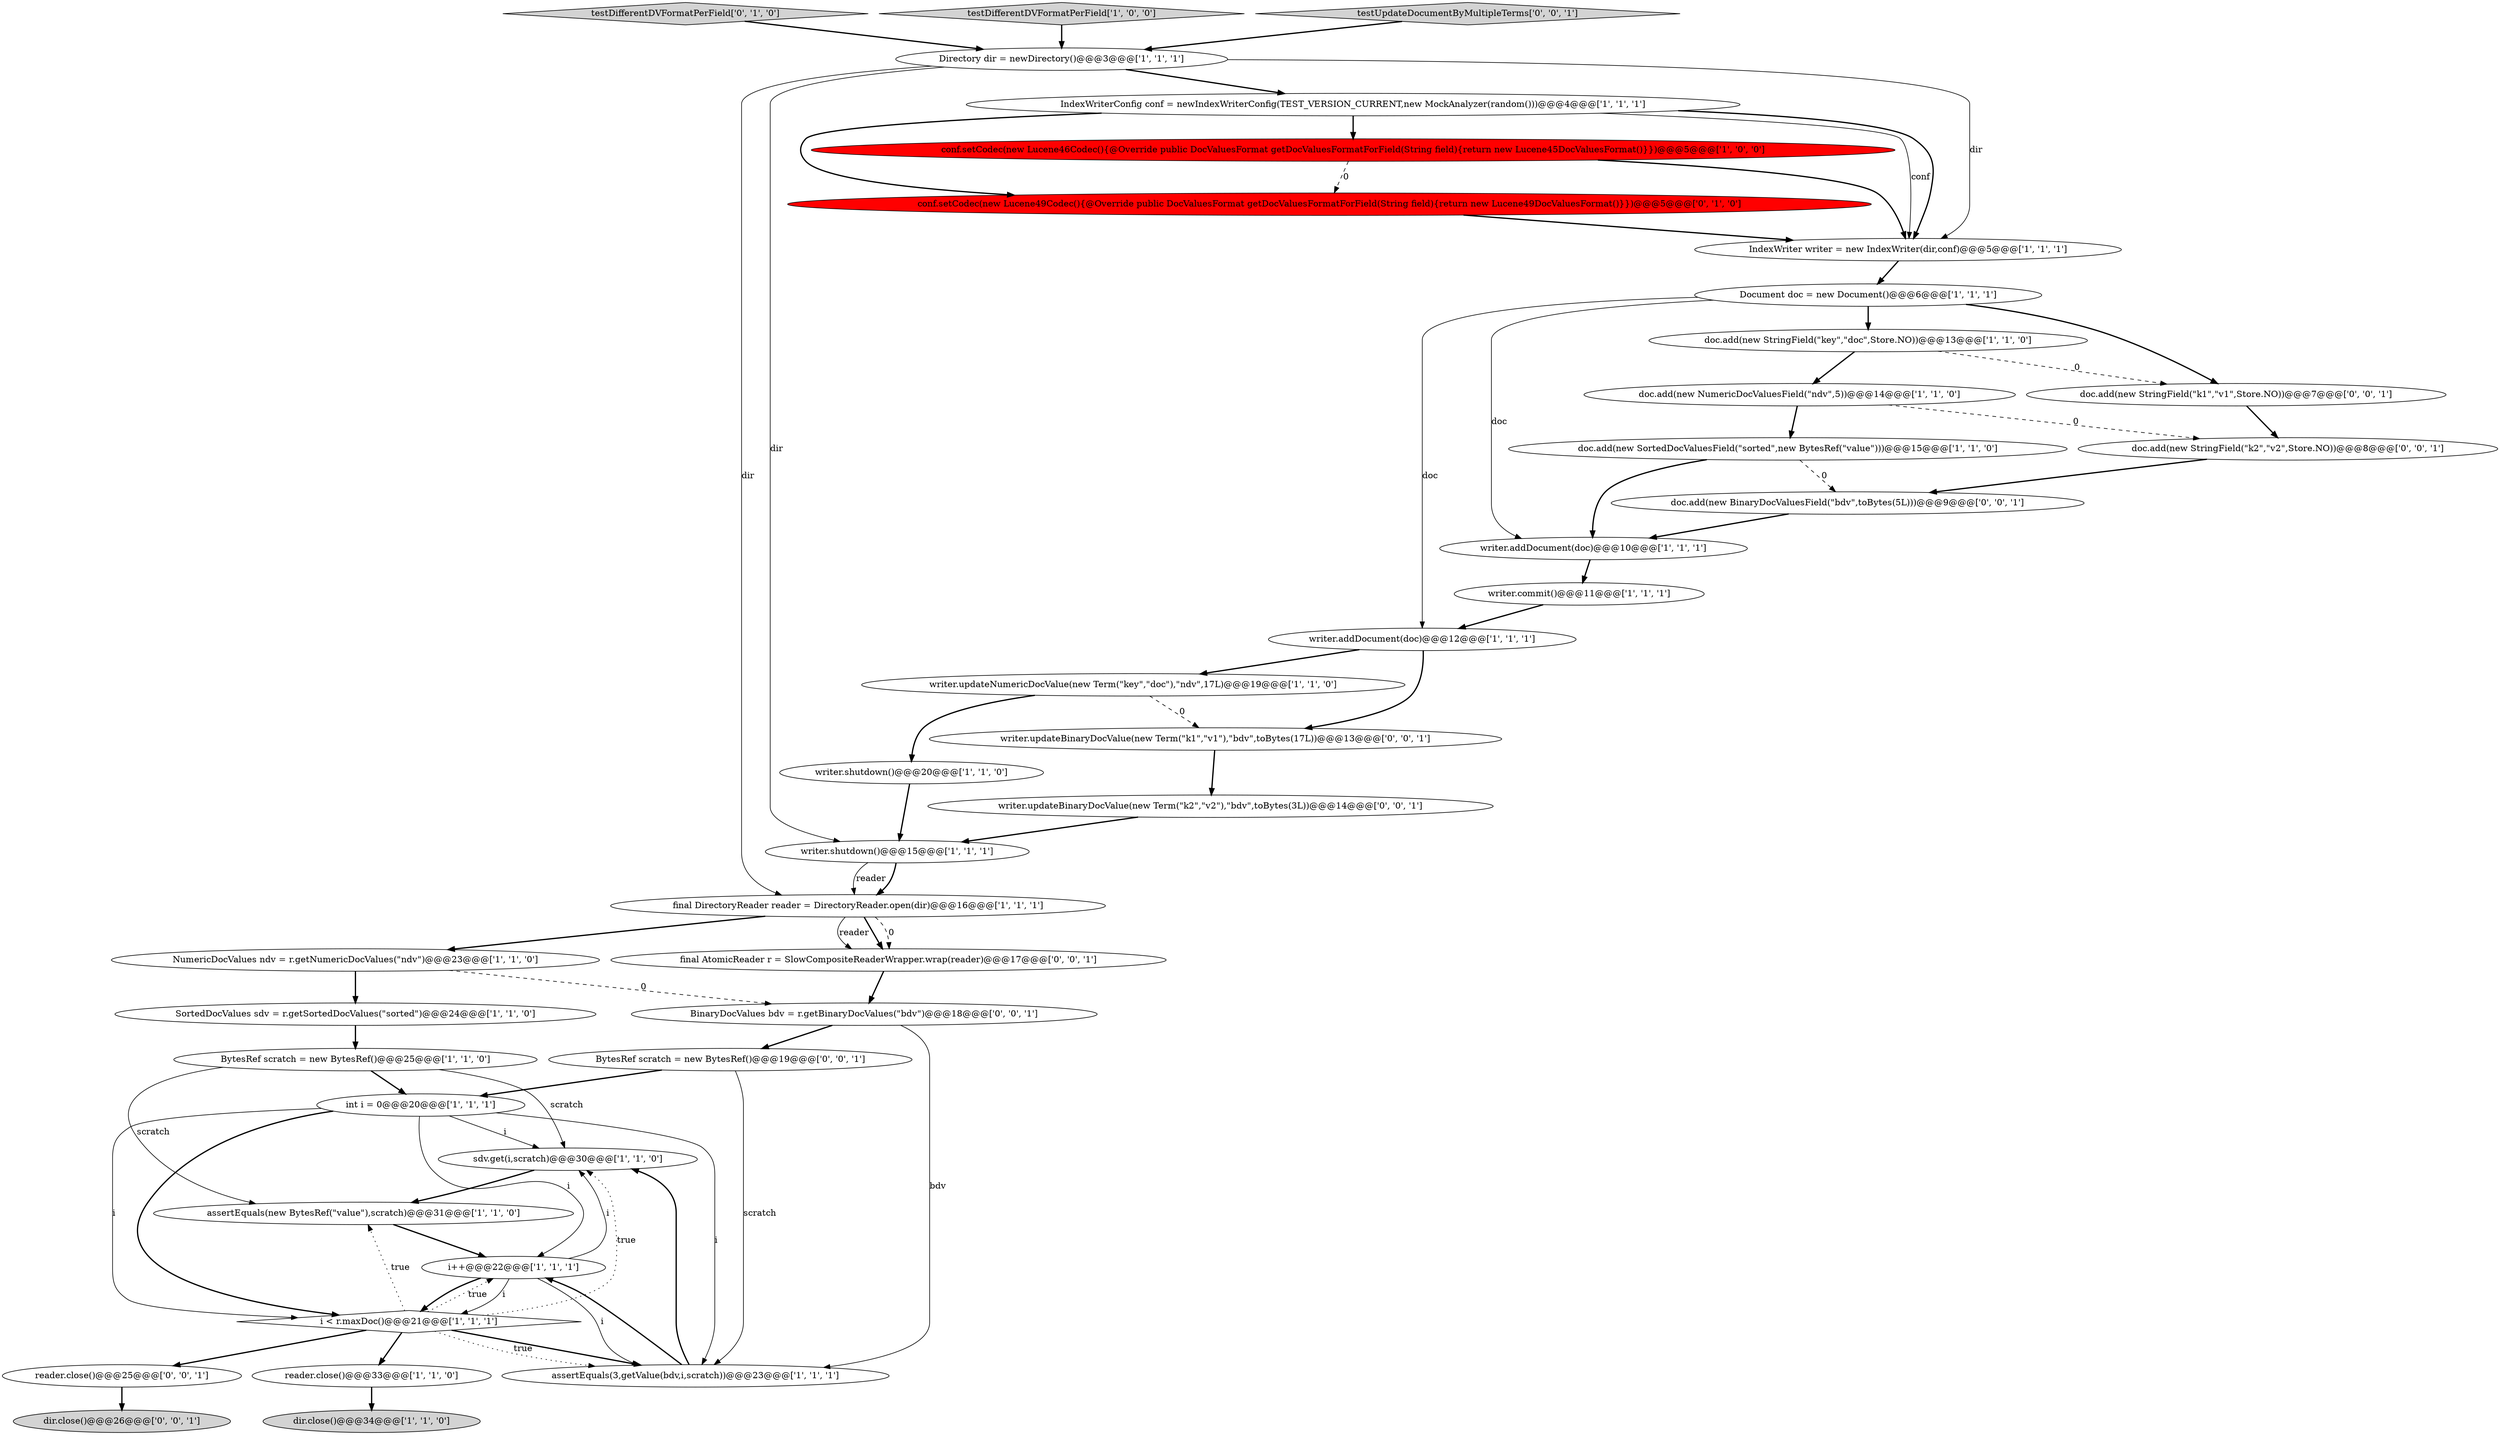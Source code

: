 digraph {
20 [style = filled, label = "IndexWriter writer = new IndexWriter(dir,conf)@@@5@@@['1', '1', '1']", fillcolor = white, shape = ellipse image = "AAA0AAABBB1BBB"];
31 [style = filled, label = "writer.updateBinaryDocValue(new Term(\"k2\",\"v2\"),\"bdv\",toBytes(3L))@@@14@@@['0', '0', '1']", fillcolor = white, shape = ellipse image = "AAA0AAABBB3BBB"];
18 [style = filled, label = "doc.add(new StringField(\"key\",\"doc\",Store.NO))@@@13@@@['1', '1', '0']", fillcolor = white, shape = ellipse image = "AAA0AAABBB1BBB"];
16 [style = filled, label = "writer.addDocument(doc)@@@10@@@['1', '1', '1']", fillcolor = white, shape = ellipse image = "AAA0AAABBB1BBB"];
3 [style = filled, label = "final DirectoryReader reader = DirectoryReader.open(dir)@@@16@@@['1', '1', '1']", fillcolor = white, shape = ellipse image = "AAA0AAABBB1BBB"];
28 [style = filled, label = "testDifferentDVFormatPerField['0', '1', '0']", fillcolor = lightgray, shape = diamond image = "AAA0AAABBB2BBB"];
23 [style = filled, label = "i < r.maxDoc()@@@21@@@['1', '1', '1']", fillcolor = white, shape = diamond image = "AAA0AAABBB1BBB"];
24 [style = filled, label = "i++@@@22@@@['1', '1', '1']", fillcolor = white, shape = ellipse image = "AAA0AAABBB1BBB"];
4 [style = filled, label = "doc.add(new NumericDocValuesField(\"ndv\",5))@@@14@@@['1', '1', '0']", fillcolor = white, shape = ellipse image = "AAA0AAABBB1BBB"];
36 [style = filled, label = "doc.add(new StringField(\"k2\",\"v2\",Store.NO))@@@8@@@['0', '0', '1']", fillcolor = white, shape = ellipse image = "AAA0AAABBB3BBB"];
22 [style = filled, label = "writer.addDocument(doc)@@@12@@@['1', '1', '1']", fillcolor = white, shape = ellipse image = "AAA0AAABBB1BBB"];
27 [style = filled, label = "conf.setCodec(new Lucene49Codec(){@Override public DocValuesFormat getDocValuesFormatForField(String field){return new Lucene49DocValuesFormat()}})@@@5@@@['0', '1', '0']", fillcolor = red, shape = ellipse image = "AAA1AAABBB2BBB"];
26 [style = filled, label = "Directory dir = newDirectory()@@@3@@@['1', '1', '1']", fillcolor = white, shape = ellipse image = "AAA0AAABBB1BBB"];
13 [style = filled, label = "writer.commit()@@@11@@@['1', '1', '1']", fillcolor = white, shape = ellipse image = "AAA0AAABBB1BBB"];
14 [style = filled, label = "BytesRef scratch = new BytesRef()@@@25@@@['1', '1', '0']", fillcolor = white, shape = ellipse image = "AAA0AAABBB1BBB"];
11 [style = filled, label = "assertEquals(3,getValue(bdv,i,scratch))@@@23@@@['1', '1', '1']", fillcolor = white, shape = ellipse image = "AAA0AAABBB1BBB"];
15 [style = filled, label = "doc.add(new SortedDocValuesField(\"sorted\",new BytesRef(\"value\")))@@@15@@@['1', '1', '0']", fillcolor = white, shape = ellipse image = "AAA0AAABBB1BBB"];
33 [style = filled, label = "dir.close()@@@26@@@['0', '0', '1']", fillcolor = lightgray, shape = ellipse image = "AAA0AAABBB3BBB"];
39 [style = filled, label = "BytesRef scratch = new BytesRef()@@@19@@@['0', '0', '1']", fillcolor = white, shape = ellipse image = "AAA0AAABBB3BBB"];
9 [style = filled, label = "SortedDocValues sdv = r.getSortedDocValues(\"sorted\")@@@24@@@['1', '1', '0']", fillcolor = white, shape = ellipse image = "AAA0AAABBB1BBB"];
1 [style = filled, label = "conf.setCodec(new Lucene46Codec(){@Override public DocValuesFormat getDocValuesFormatForField(String field){return new Lucene45DocValuesFormat()}})@@@5@@@['1', '0', '0']", fillcolor = red, shape = ellipse image = "AAA1AAABBB1BBB"];
10 [style = filled, label = "writer.shutdown()@@@20@@@['1', '1', '0']", fillcolor = white, shape = ellipse image = "AAA0AAABBB1BBB"];
17 [style = filled, label = "sdv.get(i,scratch)@@@30@@@['1', '1', '0']", fillcolor = white, shape = ellipse image = "AAA0AAABBB1BBB"];
37 [style = filled, label = "BinaryDocValues bdv = r.getBinaryDocValues(\"bdv\")@@@18@@@['0', '0', '1']", fillcolor = white, shape = ellipse image = "AAA0AAABBB3BBB"];
32 [style = filled, label = "doc.add(new BinaryDocValuesField(\"bdv\",toBytes(5L)))@@@9@@@['0', '0', '1']", fillcolor = white, shape = ellipse image = "AAA0AAABBB3BBB"];
38 [style = filled, label = "writer.updateBinaryDocValue(new Term(\"k1\",\"v1\"),\"bdv\",toBytes(17L))@@@13@@@['0', '0', '1']", fillcolor = white, shape = ellipse image = "AAA0AAABBB3BBB"];
25 [style = filled, label = "testDifferentDVFormatPerField['1', '0', '0']", fillcolor = lightgray, shape = diamond image = "AAA0AAABBB1BBB"];
8 [style = filled, label = "writer.updateNumericDocValue(new Term(\"key\",\"doc\"),\"ndv\",17L)@@@19@@@['1', '1', '0']", fillcolor = white, shape = ellipse image = "AAA0AAABBB1BBB"];
30 [style = filled, label = "reader.close()@@@25@@@['0', '0', '1']", fillcolor = white, shape = ellipse image = "AAA0AAABBB3BBB"];
12 [style = filled, label = "dir.close()@@@34@@@['1', '1', '0']", fillcolor = lightgray, shape = ellipse image = "AAA0AAABBB1BBB"];
35 [style = filled, label = "testUpdateDocumentByMultipleTerms['0', '0', '1']", fillcolor = lightgray, shape = diamond image = "AAA0AAABBB3BBB"];
0 [style = filled, label = "IndexWriterConfig conf = newIndexWriterConfig(TEST_VERSION_CURRENT,new MockAnalyzer(random()))@@@4@@@['1', '1', '1']", fillcolor = white, shape = ellipse image = "AAA0AAABBB1BBB"];
2 [style = filled, label = "writer.shutdown()@@@15@@@['1', '1', '1']", fillcolor = white, shape = ellipse image = "AAA0AAABBB1BBB"];
21 [style = filled, label = "assertEquals(new BytesRef(\"value\"),scratch)@@@31@@@['1', '1', '0']", fillcolor = white, shape = ellipse image = "AAA0AAABBB1BBB"];
19 [style = filled, label = "Document doc = new Document()@@@6@@@['1', '1', '1']", fillcolor = white, shape = ellipse image = "AAA0AAABBB1BBB"];
6 [style = filled, label = "NumericDocValues ndv = r.getNumericDocValues(\"ndv\")@@@23@@@['1', '1', '0']", fillcolor = white, shape = ellipse image = "AAA0AAABBB1BBB"];
5 [style = filled, label = "int i = 0@@@20@@@['1', '1', '1']", fillcolor = white, shape = ellipse image = "AAA0AAABBB1BBB"];
7 [style = filled, label = "reader.close()@@@33@@@['1', '1', '0']", fillcolor = white, shape = ellipse image = "AAA0AAABBB1BBB"];
29 [style = filled, label = "final AtomicReader r = SlowCompositeReaderWrapper.wrap(reader)@@@17@@@['0', '0', '1']", fillcolor = white, shape = ellipse image = "AAA0AAABBB3BBB"];
34 [style = filled, label = "doc.add(new StringField(\"k1\",\"v1\",Store.NO))@@@7@@@['0', '0', '1']", fillcolor = white, shape = ellipse image = "AAA0AAABBB3BBB"];
3->29 [style = dashed, label="0"];
5->23 [style = solid, label="i"];
8->10 [style = bold, label=""];
19->34 [style = bold, label=""];
16->13 [style = bold, label=""];
19->18 [style = bold, label=""];
23->30 [style = bold, label=""];
30->33 [style = bold, label=""];
5->23 [style = bold, label=""];
14->21 [style = solid, label="scratch"];
7->12 [style = bold, label=""];
39->5 [style = bold, label=""];
0->27 [style = bold, label=""];
24->11 [style = solid, label="i"];
1->27 [style = dashed, label="0"];
2->3 [style = bold, label=""];
39->11 [style = solid, label="scratch"];
4->15 [style = bold, label=""];
23->21 [style = dotted, label="true"];
19->22 [style = solid, label="doc"];
1->20 [style = bold, label=""];
15->32 [style = dashed, label="0"];
3->6 [style = bold, label=""];
28->26 [style = bold, label=""];
36->32 [style = bold, label=""];
31->2 [style = bold, label=""];
21->24 [style = bold, label=""];
3->29 [style = solid, label="reader"];
29->37 [style = bold, label=""];
38->31 [style = bold, label=""];
5->11 [style = solid, label="i"];
32->16 [style = bold, label=""];
15->16 [style = bold, label=""];
11->24 [style = bold, label=""];
6->37 [style = dashed, label="0"];
37->11 [style = solid, label="bdv"];
26->3 [style = solid, label="dir"];
5->17 [style = solid, label="i"];
26->20 [style = solid, label="dir"];
22->8 [style = bold, label=""];
18->34 [style = dashed, label="0"];
2->3 [style = solid, label="reader"];
22->38 [style = bold, label=""];
26->0 [style = bold, label=""];
14->17 [style = solid, label="scratch"];
18->4 [style = bold, label=""];
4->36 [style = dashed, label="0"];
8->38 [style = dashed, label="0"];
0->1 [style = bold, label=""];
0->20 [style = solid, label="conf"];
34->36 [style = bold, label=""];
25->26 [style = bold, label=""];
9->14 [style = bold, label=""];
19->16 [style = solid, label="doc"];
11->17 [style = bold, label=""];
5->24 [style = solid, label="i"];
0->20 [style = bold, label=""];
10->2 [style = bold, label=""];
23->7 [style = bold, label=""];
13->22 [style = bold, label=""];
6->9 [style = bold, label=""];
23->11 [style = bold, label=""];
20->19 [style = bold, label=""];
23->17 [style = dotted, label="true"];
17->21 [style = bold, label=""];
27->20 [style = bold, label=""];
3->29 [style = bold, label=""];
37->39 [style = bold, label=""];
35->26 [style = bold, label=""];
26->2 [style = solid, label="dir"];
24->23 [style = solid, label="i"];
23->24 [style = dotted, label="true"];
24->17 [style = solid, label="i"];
14->5 [style = bold, label=""];
24->23 [style = bold, label=""];
23->11 [style = dotted, label="true"];
}
